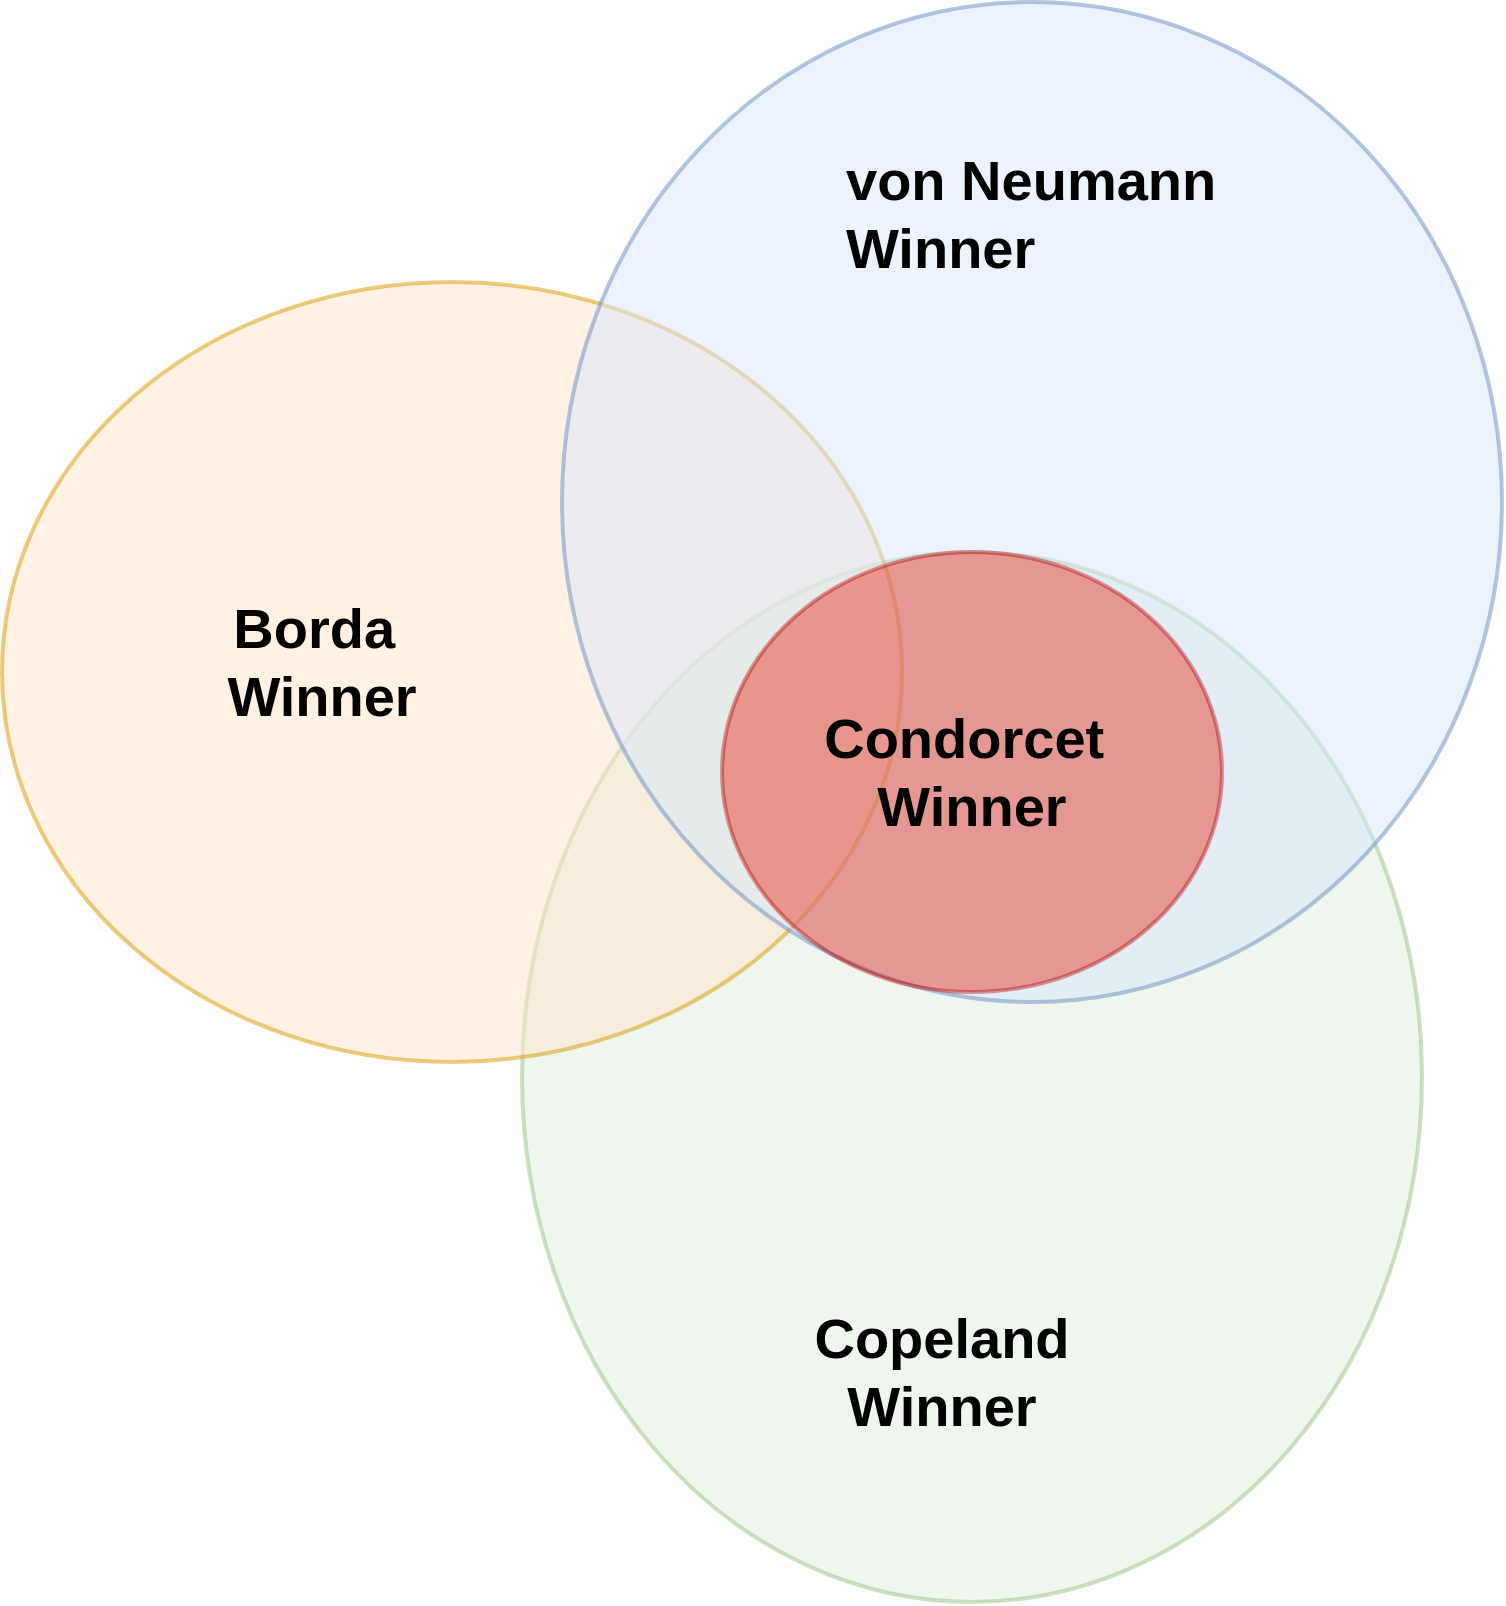 <mxfile version="20.3.0" type="github"><diagram name="Page-1" id="efb738a8-7c80-c7f2-682c-5790327b83c8"><mxGraphModel dx="1422" dy="1628" grid="1" gridSize="10" guides="1" tooltips="1" connect="1" arrows="1" fold="1" page="1" pageScale="1" pageWidth="1100" pageHeight="850" background="#ffffff" math="0" shadow="0"><root><mxCell id="0"/><mxCell id="1" parent="0"/><mxCell id="2714d821fc85a389-23" value="" style="ellipse;whiteSpace=wrap;html=1;rounded=1;shadow=0;comic=0;strokeColor=#82b366;strokeWidth=2;fillColor=#d5e8d4;fontSize=22;fontColor=#000000;opacity=40;" parent="1" vertex="1"><mxGeometry x="480" y="255" width="450" height="525" as="geometry"/></mxCell><mxCell id="2714d821fc85a389-1" value="" style="ellipse;whiteSpace=wrap;html=1;rounded=1;shadow=0;comic=0;strokeColor=#d79b00;strokeWidth=2;fillColor=#ffe6cc;fontSize=22;fontColor=#000000;opacity=50;" parent="1" vertex="1"><mxGeometry x="220" y="120" width="450" height="390" as="geometry"/></mxCell><mxCell id="2714d821fc85a389-3" value="" style="ellipse;whiteSpace=wrap;html=1;rounded=1;shadow=0;comic=0;strokeColor=#6c8ebf;strokeWidth=2;fillColor=#dae8fc;fontSize=22;fontColor=#000000;opacity=50;" parent="1" vertex="1"><mxGeometry x="500" y="-20" width="470" height="500" as="geometry"/></mxCell><mxCell id="2714d821fc85a389-5" value="Borda&amp;nbsp;&lt;br&gt;Winner" style="text;html=1;strokeColor=none;fillColor=none;align=center;verticalAlign=middle;whiteSpace=wrap;rounded=1;shadow=0;comic=0;fontSize=28;fontColor=#000000;arcSize=0;fontStyle=1" parent="1" vertex="1"><mxGeometry x="360" y="300" width="40" height="20" as="geometry"/></mxCell><mxCell id="2714d821fc85a389-6" value="von Neumann&lt;br&gt;Winner" style="text;html=1;resizable=0;points=[];autosize=1;align=left;verticalAlign=top;spacingTop=-4;fontSize=28;fontColor=#000000;fontStyle=1" parent="1" vertex="1"><mxGeometry x="640" y="50" width="210" height="70" as="geometry"/></mxCell><mxCell id="2714d821fc85a389-24" value="Copeland Winner" style="text;html=1;strokeColor=none;fillColor=none;align=center;verticalAlign=middle;whiteSpace=wrap;rounded=1;shadow=0;comic=0;fontSize=28;fontColor=#000000;arcSize=50;fontStyle=1" parent="1" vertex="1"><mxGeometry x="670" y="640" width="40" height="50" as="geometry"/></mxCell><mxCell id="169HLnV_-hAMDtXNexLC-1" value="" style="ellipse;whiteSpace=wrap;html=1;rounded=1;shadow=0;comic=0;strokeColor=#B20000;strokeWidth=2;fillColor=#e51400;fontSize=22;opacity=40;fontColor=#ffffff;" vertex="1" parent="1"><mxGeometry x="580" y="255" width="250" height="220" as="geometry"/></mxCell><mxCell id="169HLnV_-hAMDtXNexLC-2" value="Condorcet&amp;nbsp;&lt;br&gt;Winner" style="text;html=1;strokeColor=none;fillColor=none;align=center;verticalAlign=middle;whiteSpace=wrap;rounded=1;shadow=0;comic=0;fontSize=28;fontColor=#000000;arcSize=50;fontStyle=1" vertex="1" parent="1"><mxGeometry x="685" y="355" width="40" height="20" as="geometry"/></mxCell></root></mxGraphModel></diagram></mxfile>